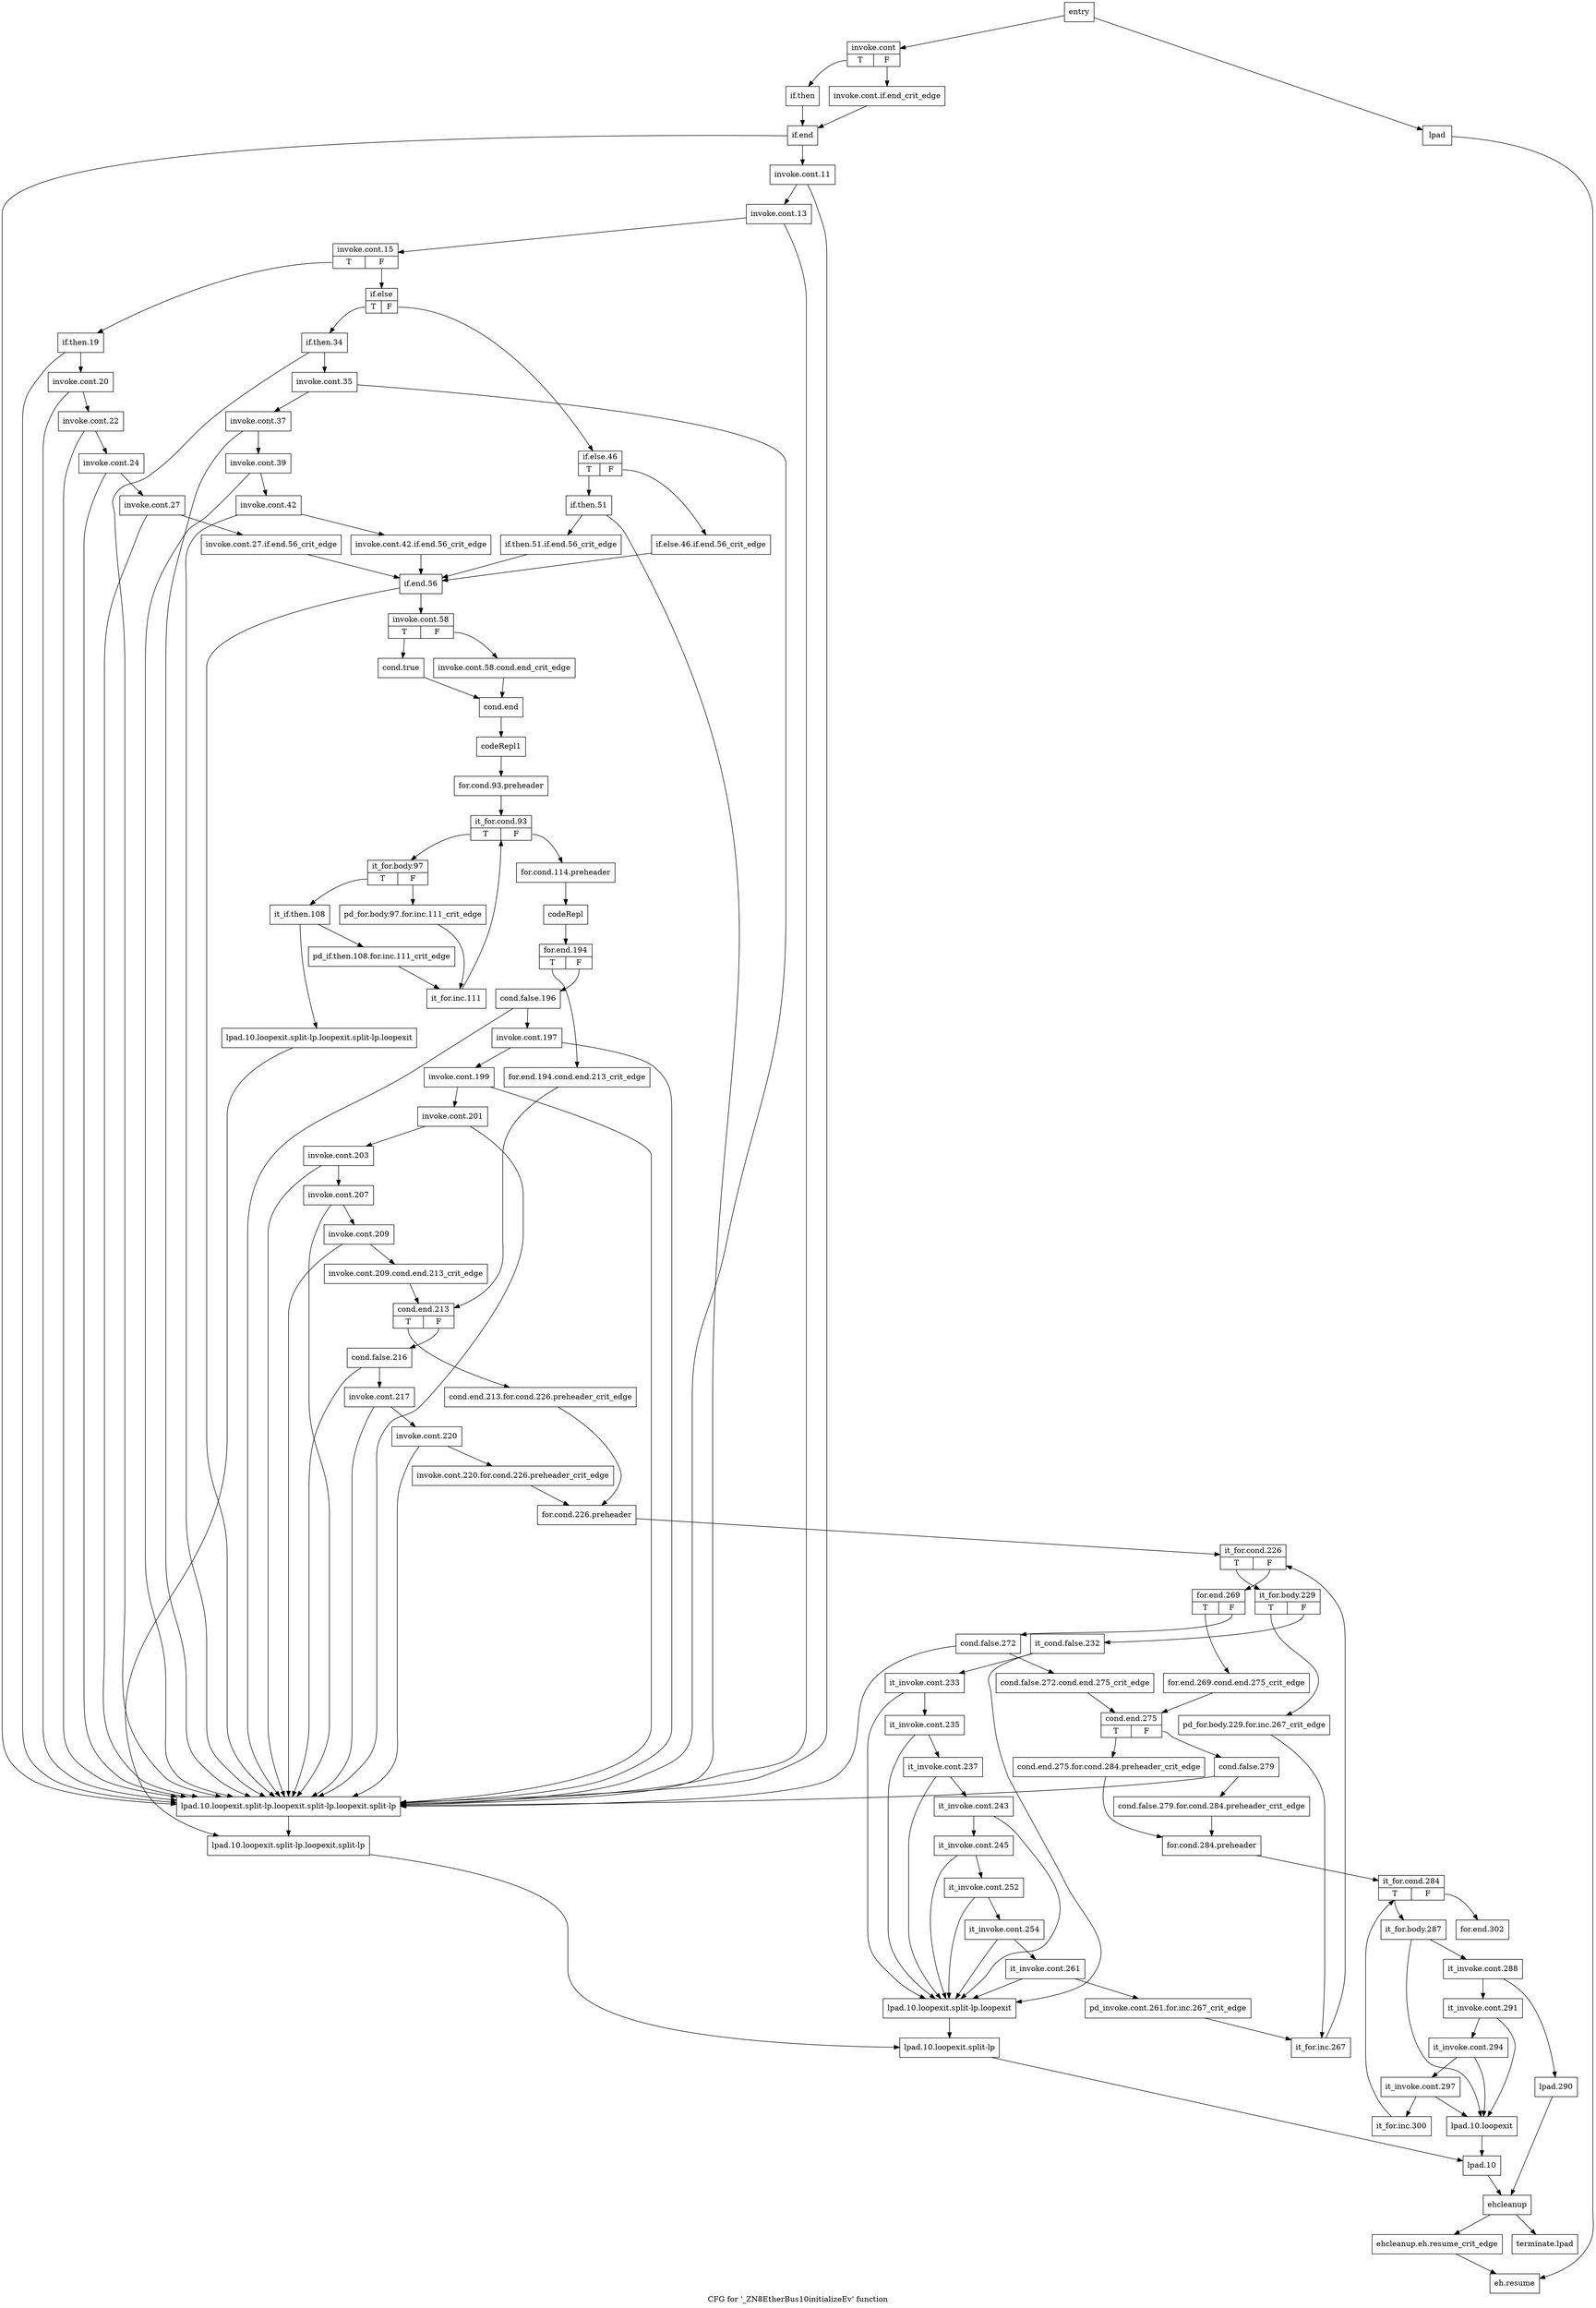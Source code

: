 digraph "CFG for '_ZN8EtherBus10initializeEv' function" {
	label="CFG for '_ZN8EtherBus10initializeEv' function";

	Node0xdebf40 [shape=record,label="{entry}"];
	Node0xdebf40 -> Node0xdebf90;
	Node0xdebf40 -> Node0xdec080;
	Node0xdebf90 [shape=record,label="{invoke.cont|{<s0>T|<s1>F}}"];
	Node0xdebf90:s0 -> Node0xdec030;
	Node0xdebf90:s1 -> Node0xdebfe0;
	Node0xdebfe0 [shape=record,label="{invoke.cont.if.end_crit_edge}"];
	Node0xdebfe0 -> Node0xdec0d0;
	Node0xdec030 [shape=record,label="{if.then}"];
	Node0xdec030 -> Node0xdec0d0;
	Node0xdec080 [shape=record,label="{lpad}"];
	Node0xdec080 -> Node0xdede30;
	Node0xdec0d0 [shape=record,label="{if.end}"];
	Node0xdec0d0 -> Node0xdec120;
	Node0xdec0d0 -> Node0xdec4e0;
	Node0xdec120 [shape=record,label="{invoke.cont.11}"];
	Node0xdec120 -> Node0xdec170;
	Node0xdec120 -> Node0xdec4e0;
	Node0xdec170 [shape=record,label="{invoke.cont.13}"];
	Node0xdec170 -> Node0xdec1c0;
	Node0xdec170 -> Node0xdec4e0;
	Node0xdec1c0 [shape=record,label="{invoke.cont.15|{<s0>T|<s1>F}}"];
	Node0xdec1c0:s0 -> Node0xdec210;
	Node0xdec1c0:s1 -> Node0xdec620;
	Node0xdec210 [shape=record,label="{if.then.19}"];
	Node0xdec210 -> Node0xdec260;
	Node0xdec210 -> Node0xdec4e0;
	Node0xdec260 [shape=record,label="{invoke.cont.20}"];
	Node0xdec260 -> Node0xdec2b0;
	Node0xdec260 -> Node0xdec4e0;
	Node0xdec2b0 [shape=record,label="{invoke.cont.22}"];
	Node0xdec2b0 -> Node0xdec300;
	Node0xdec2b0 -> Node0xdec4e0;
	Node0xdec300 [shape=record,label="{invoke.cont.24}"];
	Node0xdec300 -> Node0xdec350;
	Node0xdec300 -> Node0xdec4e0;
	Node0xdec350 [shape=record,label="{invoke.cont.27}"];
	Node0xdec350 -> Node0xdec3a0;
	Node0xdec350 -> Node0xdec4e0;
	Node0xdec3a0 [shape=record,label="{invoke.cont.27.if.end.56_crit_edge}"];
	Node0xdec3a0 -> Node0xdec990;
	Node0xdec3f0 [shape=record,label="{lpad.10.loopexit}"];
	Node0xdec3f0 -> Node0xdec5d0;
	Node0xdec440 [shape=record,label="{lpad.10.loopexit.split-lp.loopexit}"];
	Node0xdec440 -> Node0xdec580;
	Node0xdec490 [shape=record,label="{lpad.10.loopexit.split-lp.loopexit.split-lp.loopexit}"];
	Node0xdec490 -> Node0xdec530;
	Node0xdec4e0 [shape=record,label="{lpad.10.loopexit.split-lp.loopexit.split-lp.loopexit.split-lp}"];
	Node0xdec4e0 -> Node0xdec530;
	Node0xdec530 [shape=record,label="{lpad.10.loopexit.split-lp.loopexit.split-lp}"];
	Node0xdec530 -> Node0xdec580;
	Node0xdec580 [shape=record,label="{lpad.10.loopexit.split-lp}"];
	Node0xdec580 -> Node0xdec5d0;
	Node0xdec5d0 [shape=record,label="{lpad.10}"];
	Node0xdec5d0 -> Node0xdedd90;
	Node0xdec620 [shape=record,label="{if.else|{<s0>T|<s1>F}}"];
	Node0xdec620:s0 -> Node0xdec670;
	Node0xdec620:s1 -> Node0xdec850;
	Node0xdec670 [shape=record,label="{if.then.34}"];
	Node0xdec670 -> Node0xdec6c0;
	Node0xdec670 -> Node0xdec4e0;
	Node0xdec6c0 [shape=record,label="{invoke.cont.35}"];
	Node0xdec6c0 -> Node0xdec710;
	Node0xdec6c0 -> Node0xdec4e0;
	Node0xdec710 [shape=record,label="{invoke.cont.37}"];
	Node0xdec710 -> Node0xdec760;
	Node0xdec710 -> Node0xdec4e0;
	Node0xdec760 [shape=record,label="{invoke.cont.39}"];
	Node0xdec760 -> Node0xdec7b0;
	Node0xdec760 -> Node0xdec4e0;
	Node0xdec7b0 [shape=record,label="{invoke.cont.42}"];
	Node0xdec7b0 -> Node0xdec800;
	Node0xdec7b0 -> Node0xdec4e0;
	Node0xdec800 [shape=record,label="{invoke.cont.42.if.end.56_crit_edge}"];
	Node0xdec800 -> Node0xdec990;
	Node0xdec850 [shape=record,label="{if.else.46|{<s0>T|<s1>F}}"];
	Node0xdec850:s0 -> Node0xdec8f0;
	Node0xdec850:s1 -> Node0xdec8a0;
	Node0xdec8a0 [shape=record,label="{if.else.46.if.end.56_crit_edge}"];
	Node0xdec8a0 -> Node0xdec990;
	Node0xdec8f0 [shape=record,label="{if.then.51}"];
	Node0xdec8f0 -> Node0xdec940;
	Node0xdec8f0 -> Node0xdec4e0;
	Node0xdec940 [shape=record,label="{if.then.51.if.end.56_crit_edge}"];
	Node0xdec940 -> Node0xdec990;
	Node0xdec990 [shape=record,label="{if.end.56}"];
	Node0xdec990 -> Node0xdec9e0;
	Node0xdec990 -> Node0xdec4e0;
	Node0xdec9e0 [shape=record,label="{invoke.cont.58|{<s0>T|<s1>F}}"];
	Node0xdec9e0:s0 -> Node0xdeca80;
	Node0xdec9e0:s1 -> Node0xdeca30;
	Node0xdeca30 [shape=record,label="{invoke.cont.58.cond.end_crit_edge}"];
	Node0xdeca30 -> Node0xdecad0;
	Node0xdeca80 [shape=record,label="{cond.true}"];
	Node0xdeca80 -> Node0xdecad0;
	Node0xdecad0 [shape=record,label="{cond.end}"];
	Node0xdecad0 -> Node0xdecb20;
	Node0xdecb20 [shape=record,label="{codeRepl1}"];
	Node0xdecb20 -> Node0xdecb70;
	Node0xdecb70 [shape=record,label="{for.cond.93.preheader}"];
	Node0xdecb70 -> Node0xdecbc0;
	Node0xdecbc0 [shape=record,label="{it_for.cond.93|{<s0>T|<s1>F}}"];
	Node0xdecbc0:s0 -> Node0xdecc60;
	Node0xdecbc0:s1 -> Node0xdecc10;
	Node0xdecc10 [shape=record,label="{for.cond.114.preheader}"];
	Node0xdecc10 -> Node0xdecdf0;
	Node0xdecc60 [shape=record,label="{it_for.body.97|{<s0>T|<s1>F}}"];
	Node0xdecc60:s0 -> Node0xdecd00;
	Node0xdecc60:s1 -> Node0xdeccb0;
	Node0xdeccb0 [shape=record,label="{pd_for.body.97.for.inc.111_crit_edge}"];
	Node0xdeccb0 -> Node0xdecda0;
	Node0xdecd00 [shape=record,label="{it_if.then.108}"];
	Node0xdecd00 -> Node0xdecd50;
	Node0xdecd00 -> Node0xdec490;
	Node0xdecd50 [shape=record,label="{pd_if.then.108.for.inc.111_crit_edge}"];
	Node0xdecd50 -> Node0xdecda0;
	Node0xdecda0 [shape=record,label="{it_for.inc.111}"];
	Node0xdecda0 -> Node0xdecbc0;
	Node0xdecdf0 [shape=record,label="{codeRepl}"];
	Node0xdecdf0 -> Node0xdece40;
	Node0xdece40 [shape=record,label="{for.end.194|{<s0>T|<s1>F}}"];
	Node0xdece40:s0 -> Node0xdece90;
	Node0xdece40:s1 -> Node0xdecee0;
	Node0xdece90 [shape=record,label="{for.end.194.cond.end.213_crit_edge}"];
	Node0xdece90 -> Node0xded160;
	Node0xdecee0 [shape=record,label="{cond.false.196}"];
	Node0xdecee0 -> Node0xdecf30;
	Node0xdecee0 -> Node0xdec4e0;
	Node0xdecf30 [shape=record,label="{invoke.cont.197}"];
	Node0xdecf30 -> Node0xdecf80;
	Node0xdecf30 -> Node0xdec4e0;
	Node0xdecf80 [shape=record,label="{invoke.cont.199}"];
	Node0xdecf80 -> Node0xdecfd0;
	Node0xdecf80 -> Node0xdec4e0;
	Node0xdecfd0 [shape=record,label="{invoke.cont.201}"];
	Node0xdecfd0 -> Node0xded020;
	Node0xdecfd0 -> Node0xdec4e0;
	Node0xded020 [shape=record,label="{invoke.cont.203}"];
	Node0xded020 -> Node0xded070;
	Node0xded020 -> Node0xdec4e0;
	Node0xded070 [shape=record,label="{invoke.cont.207}"];
	Node0xded070 -> Node0xded0c0;
	Node0xded070 -> Node0xdec4e0;
	Node0xded0c0 [shape=record,label="{invoke.cont.209}"];
	Node0xded0c0 -> Node0xded110;
	Node0xded0c0 -> Node0xdec4e0;
	Node0xded110 [shape=record,label="{invoke.cont.209.cond.end.213_crit_edge}"];
	Node0xded110 -> Node0xded160;
	Node0xded160 [shape=record,label="{cond.end.213|{<s0>T|<s1>F}}"];
	Node0xded160:s0 -> Node0xded1b0;
	Node0xded160:s1 -> Node0xded200;
	Node0xded1b0 [shape=record,label="{cond.end.213.for.cond.226.preheader_crit_edge}"];
	Node0xded1b0 -> Node0xded340;
	Node0xded200 [shape=record,label="{cond.false.216}"];
	Node0xded200 -> Node0xded250;
	Node0xded200 -> Node0xdec4e0;
	Node0xded250 [shape=record,label="{invoke.cont.217}"];
	Node0xded250 -> Node0xded2a0;
	Node0xded250 -> Node0xdec4e0;
	Node0xded2a0 [shape=record,label="{invoke.cont.220}"];
	Node0xded2a0 -> Node0xded2f0;
	Node0xded2a0 -> Node0xdec4e0;
	Node0xded2f0 [shape=record,label="{invoke.cont.220.for.cond.226.preheader_crit_edge}"];
	Node0xded2f0 -> Node0xded340;
	Node0xded340 [shape=record,label="{for.cond.226.preheader}"];
	Node0xded340 -> Node0xded390;
	Node0xded390 [shape=record,label="{it_for.cond.226|{<s0>T|<s1>F}}"];
	Node0xded390:s0 -> Node0xded3e0;
	Node0xded390:s1 -> Node0xded7f0;
	Node0xded3e0 [shape=record,label="{it_for.body.229|{<s0>T|<s1>F}}"];
	Node0xded3e0:s0 -> Node0xded430;
	Node0xded3e0:s1 -> Node0xded480;
	Node0xded430 [shape=record,label="{pd_for.body.229.for.inc.267_crit_edge}"];
	Node0xded430 -> Node0xded7a0;
	Node0xded480 [shape=record,label="{it_cond.false.232}"];
	Node0xded480 -> Node0xded4d0;
	Node0xded480 -> Node0xdec440;
	Node0xded4d0 [shape=record,label="{it_invoke.cont.233}"];
	Node0xded4d0 -> Node0xded520;
	Node0xded4d0 -> Node0xdec440;
	Node0xded520 [shape=record,label="{it_invoke.cont.235}"];
	Node0xded520 -> Node0xded570;
	Node0xded520 -> Node0xdec440;
	Node0xded570 [shape=record,label="{it_invoke.cont.237}"];
	Node0xded570 -> Node0xded5c0;
	Node0xded570 -> Node0xdec440;
	Node0xded5c0 [shape=record,label="{it_invoke.cont.243}"];
	Node0xded5c0 -> Node0xded610;
	Node0xded5c0 -> Node0xdec440;
	Node0xded610 [shape=record,label="{it_invoke.cont.245}"];
	Node0xded610 -> Node0xded660;
	Node0xded610 -> Node0xdec440;
	Node0xded660 [shape=record,label="{it_invoke.cont.252}"];
	Node0xded660 -> Node0xded6b0;
	Node0xded660 -> Node0xdec440;
	Node0xded6b0 [shape=record,label="{it_invoke.cont.254}"];
	Node0xded6b0 -> Node0xded700;
	Node0xded6b0 -> Node0xdec440;
	Node0xded700 [shape=record,label="{it_invoke.cont.261}"];
	Node0xded700 -> Node0xded750;
	Node0xded700 -> Node0xdec440;
	Node0xded750 [shape=record,label="{pd_invoke.cont.261.for.inc.267_crit_edge}"];
	Node0xded750 -> Node0xded7a0;
	Node0xded7a0 [shape=record,label="{it_for.inc.267}"];
	Node0xded7a0 -> Node0xded390;
	Node0xded7f0 [shape=record,label="{for.end.269|{<s0>T|<s1>F}}"];
	Node0xded7f0:s0 -> Node0xded840;
	Node0xded7f0:s1 -> Node0xded890;
	Node0xded840 [shape=record,label="{for.end.269.cond.end.275_crit_edge}"];
	Node0xded840 -> Node0xded930;
	Node0xded890 [shape=record,label="{cond.false.272}"];
	Node0xded890 -> Node0xded8e0;
	Node0xded890 -> Node0xdec4e0;
	Node0xded8e0 [shape=record,label="{cond.false.272.cond.end.275_crit_edge}"];
	Node0xded8e0 -> Node0xded930;
	Node0xded930 [shape=record,label="{cond.end.275|{<s0>T|<s1>F}}"];
	Node0xded930:s0 -> Node0xded980;
	Node0xded930:s1 -> Node0xded9d0;
	Node0xded980 [shape=record,label="{cond.end.275.for.cond.284.preheader_crit_edge}"];
	Node0xded980 -> Node0xdeda70;
	Node0xded9d0 [shape=record,label="{cond.false.279}"];
	Node0xded9d0 -> Node0xdeda20;
	Node0xded9d0 -> Node0xdec4e0;
	Node0xdeda20 [shape=record,label="{cond.false.279.for.cond.284.preheader_crit_edge}"];
	Node0xdeda20 -> Node0xdeda70;
	Node0xdeda70 [shape=record,label="{for.cond.284.preheader}"];
	Node0xdeda70 -> Node0xdedac0;
	Node0xdedac0 [shape=record,label="{it_for.cond.284|{<s0>T|<s1>F}}"];
	Node0xdedac0:s0 -> Node0xdedb10;
	Node0xdedac0:s1 -> Node0xdedd40;
	Node0xdedb10 [shape=record,label="{it_for.body.287}"];
	Node0xdedb10 -> Node0xdedb60;
	Node0xdedb10 -> Node0xdec3f0;
	Node0xdedb60 [shape=record,label="{it_invoke.cont.288}"];
	Node0xdedb60 -> Node0xdedbb0;
	Node0xdedb60 -> Node0xdedcf0;
	Node0xdedbb0 [shape=record,label="{it_invoke.cont.291}"];
	Node0xdedbb0 -> Node0xdedc00;
	Node0xdedbb0 -> Node0xdec3f0;
	Node0xdedc00 [shape=record,label="{it_invoke.cont.294}"];
	Node0xdedc00 -> Node0xdedc50;
	Node0xdedc00 -> Node0xdec3f0;
	Node0xdedc50 [shape=record,label="{it_invoke.cont.297}"];
	Node0xdedc50 -> Node0xdedca0;
	Node0xdedc50 -> Node0xdec3f0;
	Node0xdedca0 [shape=record,label="{it_for.inc.300}"];
	Node0xdedca0 -> Node0xdedac0;
	Node0xdedcf0 [shape=record,label="{lpad.290}"];
	Node0xdedcf0 -> Node0xdedd90;
	Node0xdedd40 [shape=record,label="{for.end.302}"];
	Node0xdedd90 [shape=record,label="{ehcleanup}"];
	Node0xdedd90 -> Node0xdedde0;
	Node0xdedd90 -> Node0xdede80;
	Node0xdedde0 [shape=record,label="{ehcleanup.eh.resume_crit_edge}"];
	Node0xdedde0 -> Node0xdede30;
	Node0xdede30 [shape=record,label="{eh.resume}"];
	Node0xdede80 [shape=record,label="{terminate.lpad}"];
}
